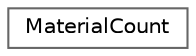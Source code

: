 digraph "Graphical Class Hierarchy"
{
 // LATEX_PDF_SIZE
  bgcolor="transparent";
  edge [fontname=Helvetica,fontsize=10,labelfontname=Helvetica,labelfontsize=10];
  node [fontname=Helvetica,fontsize=10,shape=box,height=0.2,width=0.4];
  rankdir="LR";
  Node0 [id="Node000000",label="MaterialCount",height=0.2,width=0.4,color="grey40", fillcolor="white", style="filled",URL="$class_material_count.html",tooltip="Store the number of pieces for each type and color."];
}
